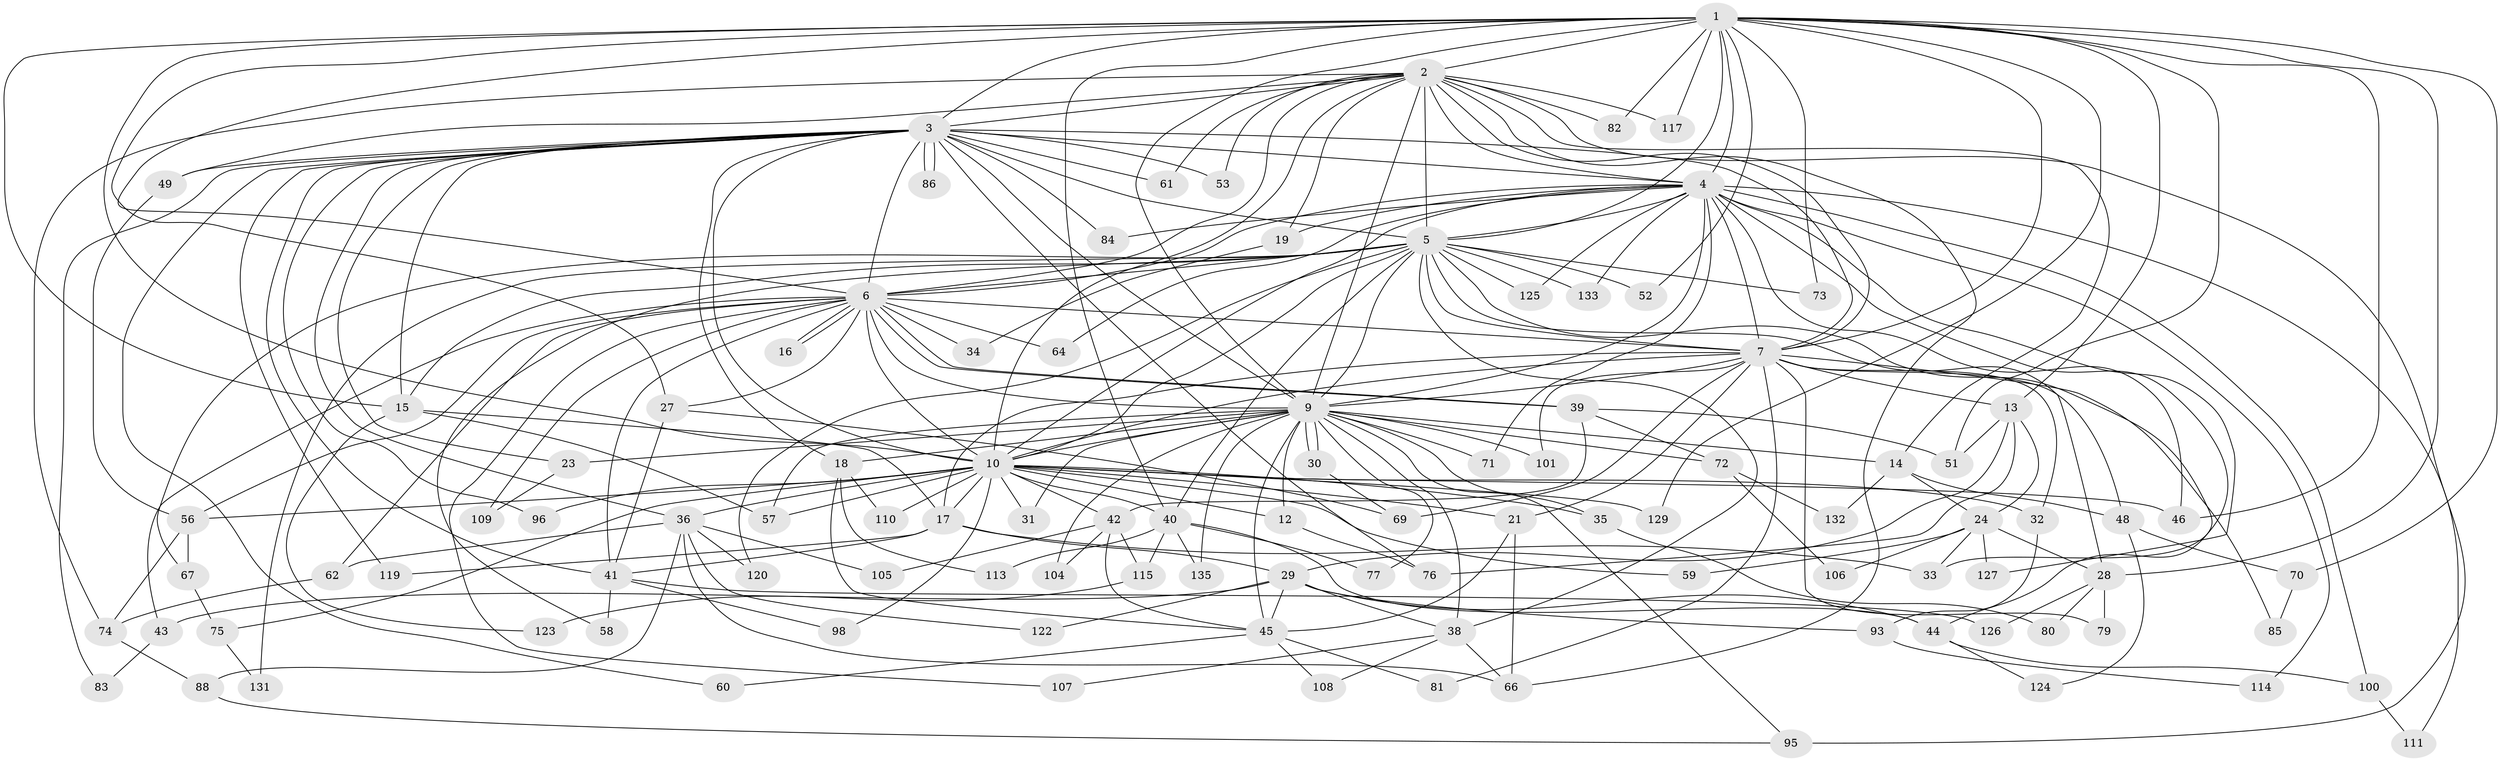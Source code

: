 // Generated by graph-tools (version 1.1) at 2025/51/02/27/25 19:51:48]
// undirected, 103 vertices, 246 edges
graph export_dot {
graph [start="1"]
  node [color=gray90,style=filled];
  1 [super="+20"];
  2 [super="+91"];
  3 [super="+55"];
  4 [super="+22"];
  5 [super="+8"];
  6 [super="+90"];
  7 [super="+25"];
  9 [super="+11"];
  10 [super="+37"];
  12;
  13;
  14;
  15 [super="+26"];
  16;
  17 [super="+54"];
  18 [super="+103"];
  19;
  21 [super="+68"];
  23;
  24;
  27;
  28 [super="+50"];
  29 [super="+118"];
  30 [super="+97"];
  31;
  32;
  33 [super="+47"];
  34;
  35;
  36 [super="+112"];
  38 [super="+63"];
  39;
  40 [super="+94"];
  41 [super="+65"];
  42 [super="+78"];
  43;
  44;
  45 [super="+89"];
  46 [super="+128"];
  48;
  49 [super="+87"];
  51 [super="+116"];
  52;
  53;
  56 [super="+99"];
  57 [super="+92"];
  58;
  59;
  60;
  61;
  62;
  64;
  66 [super="+121"];
  67;
  69;
  70;
  71;
  72;
  73;
  74 [super="+134"];
  75;
  76 [super="+130"];
  77;
  79;
  80;
  81;
  82;
  83;
  84;
  85;
  86;
  88;
  93;
  95 [super="+102"];
  96;
  98;
  100;
  101;
  104;
  105;
  106;
  107;
  108;
  109;
  110;
  111;
  113;
  114;
  115;
  117;
  119;
  120;
  122;
  123;
  124;
  125;
  126;
  127;
  129;
  131;
  132;
  133;
  135;
  1 -- 2;
  1 -- 3;
  1 -- 4 [weight=2];
  1 -- 5 [weight=2];
  1 -- 6 [weight=2];
  1 -- 7;
  1 -- 9;
  1 -- 10;
  1 -- 13;
  1 -- 15;
  1 -- 27;
  1 -- 28;
  1 -- 40;
  1 -- 46;
  1 -- 51;
  1 -- 52;
  1 -- 73;
  1 -- 117;
  1 -- 129;
  1 -- 82;
  1 -- 70;
  2 -- 3;
  2 -- 4;
  2 -- 5 [weight=3];
  2 -- 6 [weight=2];
  2 -- 7;
  2 -- 9;
  2 -- 10;
  2 -- 14;
  2 -- 19;
  2 -- 49;
  2 -- 53;
  2 -- 61;
  2 -- 74;
  2 -- 82;
  2 -- 95;
  2 -- 117;
  2 -- 66;
  3 -- 4;
  3 -- 5 [weight=2];
  3 -- 6;
  3 -- 7;
  3 -- 9 [weight=2];
  3 -- 10;
  3 -- 18;
  3 -- 23;
  3 -- 36;
  3 -- 41;
  3 -- 49;
  3 -- 53;
  3 -- 60;
  3 -- 61;
  3 -- 76;
  3 -- 84;
  3 -- 86;
  3 -- 86;
  3 -- 96;
  3 -- 119;
  3 -- 83;
  3 -- 15;
  4 -- 5 [weight=2];
  4 -- 6;
  4 -- 7;
  4 -- 9;
  4 -- 10;
  4 -- 19;
  4 -- 33;
  4 -- 64;
  4 -- 71;
  4 -- 84;
  4 -- 111;
  4 -- 114;
  4 -- 125;
  4 -- 127;
  4 -- 133;
  4 -- 100;
  4 -- 46;
  5 -- 6 [weight=2];
  5 -- 7 [weight=2];
  5 -- 9 [weight=2];
  5 -- 10 [weight=3];
  5 -- 15;
  5 -- 44;
  5 -- 73;
  5 -- 120;
  5 -- 38;
  5 -- 67;
  5 -- 131;
  5 -- 133;
  5 -- 28;
  5 -- 40;
  5 -- 52;
  5 -- 58;
  5 -- 125;
  6 -- 7;
  6 -- 9;
  6 -- 10;
  6 -- 16;
  6 -- 16;
  6 -- 27;
  6 -- 34;
  6 -- 39;
  6 -- 39;
  6 -- 41;
  6 -- 43;
  6 -- 56;
  6 -- 62;
  6 -- 64;
  6 -- 107;
  6 -- 109;
  7 -- 9;
  7 -- 10;
  7 -- 13;
  7 -- 17;
  7 -- 21 [weight=2];
  7 -- 32;
  7 -- 48;
  7 -- 79;
  7 -- 81;
  7 -- 85;
  7 -- 101;
  7 -- 69;
  9 -- 10;
  9 -- 12;
  9 -- 14;
  9 -- 18;
  9 -- 23;
  9 -- 30;
  9 -- 30;
  9 -- 31;
  9 -- 35;
  9 -- 38;
  9 -- 45;
  9 -- 71;
  9 -- 72;
  9 -- 77;
  9 -- 95;
  9 -- 101;
  9 -- 104;
  9 -- 135;
  9 -- 57;
  10 -- 12;
  10 -- 17;
  10 -- 21;
  10 -- 31;
  10 -- 32;
  10 -- 35;
  10 -- 36;
  10 -- 42 [weight=2];
  10 -- 46;
  10 -- 56 [weight=2];
  10 -- 57;
  10 -- 59;
  10 -- 75;
  10 -- 96;
  10 -- 98;
  10 -- 110;
  10 -- 129;
  10 -- 40;
  12 -- 76;
  13 -- 24;
  13 -- 29;
  13 -- 51;
  13 -- 76;
  14 -- 24;
  14 -- 48;
  14 -- 132;
  15 -- 17;
  15 -- 57;
  15 -- 123;
  17 -- 29;
  17 -- 33;
  17 -- 119;
  17 -- 41;
  18 -- 110;
  18 -- 113;
  18 -- 45;
  19 -- 34;
  21 -- 66;
  21 -- 45;
  23 -- 109;
  24 -- 59;
  24 -- 106;
  24 -- 127;
  24 -- 28;
  24 -- 33;
  27 -- 69;
  27 -- 41;
  28 -- 80;
  28 -- 126;
  28 -- 79;
  29 -- 38;
  29 -- 43;
  29 -- 45;
  29 -- 93;
  29 -- 122;
  29 -- 44;
  30 -- 69;
  32 -- 93;
  35 -- 80;
  36 -- 62;
  36 -- 88;
  36 -- 105;
  36 -- 120;
  36 -- 122;
  36 -- 66;
  38 -- 107;
  38 -- 108;
  38 -- 66;
  39 -- 42;
  39 -- 72;
  39 -- 51;
  40 -- 44;
  40 -- 77;
  40 -- 113;
  40 -- 115;
  40 -- 135;
  41 -- 58;
  41 -- 98;
  41 -- 126;
  42 -- 104;
  42 -- 115;
  42 -- 105;
  42 -- 45;
  43 -- 83;
  44 -- 100;
  44 -- 124;
  45 -- 60;
  45 -- 81;
  45 -- 108;
  48 -- 70;
  48 -- 124;
  49 -- 56;
  56 -- 67;
  56 -- 74;
  62 -- 74;
  67 -- 75;
  70 -- 85;
  72 -- 106;
  72 -- 132;
  74 -- 88;
  75 -- 131;
  88 -- 95;
  93 -- 114;
  100 -- 111;
  115 -- 123;
}
